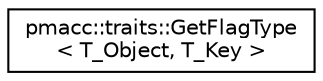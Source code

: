 digraph "Graphical Class Hierarchy"
{
 // LATEX_PDF_SIZE
  edge [fontname="Helvetica",fontsize="10",labelfontname="Helvetica",labelfontsize="10"];
  node [fontname="Helvetica",fontsize="10",shape=record];
  rankdir="LR";
  Node0 [label="pmacc::traits::GetFlagType\l\< T_Object, T_Key \>",height=0.2,width=0.4,color="black", fillcolor="white", style="filled",URL="$structpmacc_1_1traits_1_1_get_flag_type.html",tooltip="Get Flag of an Object."];
}
